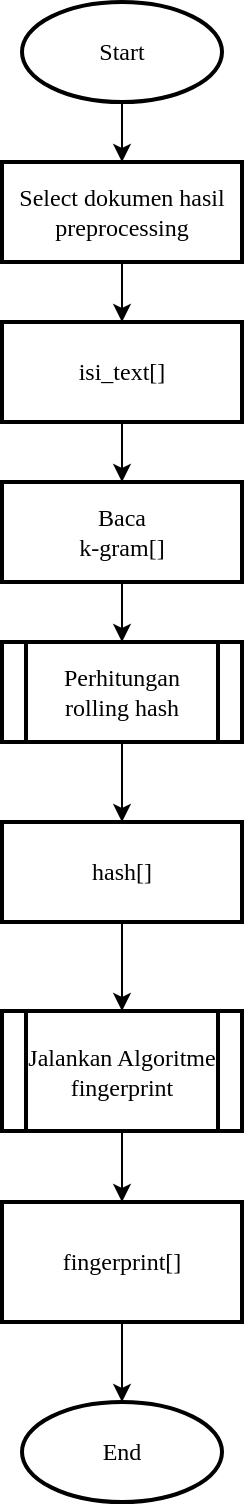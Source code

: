 <mxfile version="14.1.8" type="device"><diagram id="mmGOmV2uTZppDeGd3tcQ" name="Page-1"><mxGraphModel dx="1019" dy="555" grid="1" gridSize="10" guides="1" tooltips="1" connect="1" arrows="1" fold="1" page="1" pageScale="1" pageWidth="827" pageHeight="1169" math="0" shadow="0"><root><mxCell id="0"/><mxCell id="1" parent="0"/><mxCell id="jg6JC1Z_u6fM9v333R3z-3" value="" style="edgeStyle=orthogonalEdgeStyle;rounded=0;orthogonalLoop=1;jettySize=auto;html=1;" parent="1" source="jg6JC1Z_u6fM9v333R3z-1" target="jg6JC1Z_u6fM9v333R3z-2" edge="1"><mxGeometry relative="1" as="geometry"/></mxCell><mxCell id="jg6JC1Z_u6fM9v333R3z-1" value="&lt;font face=&quot;Times New Roman&quot;&gt;Start&lt;/font&gt;" style="strokeWidth=2;html=1;shape=mxgraph.flowchart.start_1;whiteSpace=wrap;" parent="1" vertex="1"><mxGeometry x="380" y="50" width="100" height="50" as="geometry"/></mxCell><mxCell id="jg6JC1Z_u6fM9v333R3z-5" value="" style="edgeStyle=orthogonalEdgeStyle;rounded=0;orthogonalLoop=1;jettySize=auto;html=1;" parent="1" source="jg6JC1Z_u6fM9v333R3z-2" target="jg6JC1Z_u6fM9v333R3z-4" edge="1"><mxGeometry relative="1" as="geometry"/></mxCell><mxCell id="jg6JC1Z_u6fM9v333R3z-2" value="&lt;font face=&quot;Times New Roman&quot;&gt;Select dokumen hasil preprocessing&lt;/font&gt;" style="whiteSpace=wrap;html=1;strokeWidth=2;" parent="1" vertex="1"><mxGeometry x="370" y="130" width="120" height="50" as="geometry"/></mxCell><mxCell id="jg6JC1Z_u6fM9v333R3z-7" value="" style="edgeStyle=orthogonalEdgeStyle;rounded=0;orthogonalLoop=1;jettySize=auto;html=1;" parent="1" source="jg6JC1Z_u6fM9v333R3z-4" target="jg6JC1Z_u6fM9v333R3z-6" edge="1"><mxGeometry relative="1" as="geometry"/></mxCell><mxCell id="jg6JC1Z_u6fM9v333R3z-4" value="&lt;font face=&quot;Times New Roman&quot;&gt;isi_text[]&lt;/font&gt;" style="whiteSpace=wrap;html=1;strokeWidth=2;" parent="1" vertex="1"><mxGeometry x="370" y="210" width="120" height="50" as="geometry"/></mxCell><mxCell id="jg6JC1Z_u6fM9v333R3z-9" value="" style="edgeStyle=orthogonalEdgeStyle;rounded=0;orthogonalLoop=1;jettySize=auto;html=1;" parent="1" source="jg6JC1Z_u6fM9v333R3z-6" target="jg6JC1Z_u6fM9v333R3z-8" edge="1"><mxGeometry relative="1" as="geometry"/></mxCell><mxCell id="jg6JC1Z_u6fM9v333R3z-6" value="&lt;font face=&quot;Times New Roman&quot;&gt;Baca&lt;br&gt;k-gram[]&lt;/font&gt;" style="whiteSpace=wrap;html=1;strokeWidth=2;" parent="1" vertex="1"><mxGeometry x="370" y="290" width="120" height="50" as="geometry"/></mxCell><mxCell id="jg6JC1Z_u6fM9v333R3z-11" value="" style="edgeStyle=orthogonalEdgeStyle;rounded=0;orthogonalLoop=1;jettySize=auto;html=1;" parent="1" source="jg6JC1Z_u6fM9v333R3z-8" target="jg6JC1Z_u6fM9v333R3z-10" edge="1"><mxGeometry relative="1" as="geometry"/></mxCell><mxCell id="jg6JC1Z_u6fM9v333R3z-8" value="&lt;font face=&quot;Times New Roman&quot;&gt;Perhitungan&lt;br&gt;rolling hash&lt;/font&gt;" style="shape=process;whiteSpace=wrap;html=1;backgroundOutline=1;strokeWidth=2;" parent="1" vertex="1"><mxGeometry x="370" y="370" width="120" height="50" as="geometry"/></mxCell><mxCell id="jg6JC1Z_u6fM9v333R3z-13" value="" style="edgeStyle=orthogonalEdgeStyle;rounded=0;orthogonalLoop=1;jettySize=auto;html=1;" parent="1" source="jg6JC1Z_u6fM9v333R3z-10" target="jg6JC1Z_u6fM9v333R3z-12" edge="1"><mxGeometry relative="1" as="geometry"/></mxCell><mxCell id="jg6JC1Z_u6fM9v333R3z-10" value="&lt;font face=&quot;Times New Roman&quot;&gt;hash[]&lt;/font&gt;" style="whiteSpace=wrap;html=1;strokeWidth=2;" parent="1" vertex="1"><mxGeometry x="370" y="460" width="120" height="50" as="geometry"/></mxCell><mxCell id="jg6JC1Z_u6fM9v333R3z-15" value="" style="edgeStyle=orthogonalEdgeStyle;rounded=0;orthogonalLoop=1;jettySize=auto;html=1;" parent="1" source="jg6JC1Z_u6fM9v333R3z-12" target="jg6JC1Z_u6fM9v333R3z-14" edge="1"><mxGeometry relative="1" as="geometry"/></mxCell><mxCell id="jg6JC1Z_u6fM9v333R3z-12" value="&lt;font face=&quot;Times New Roman&quot;&gt;Jalankan Algoritme&lt;br&gt;fingerprint&lt;br&gt;&lt;/font&gt;" style="shape=process;whiteSpace=wrap;html=1;backgroundOutline=1;strokeWidth=2;" parent="1" vertex="1"><mxGeometry x="370" y="554.5" width="120" height="60" as="geometry"/></mxCell><mxCell id="jg6JC1Z_u6fM9v333R3z-17" style="edgeStyle=orthogonalEdgeStyle;rounded=0;orthogonalLoop=1;jettySize=auto;html=1;" parent="1" source="jg6JC1Z_u6fM9v333R3z-14" target="jg6JC1Z_u6fM9v333R3z-16" edge="1"><mxGeometry relative="1" as="geometry"/></mxCell><mxCell id="jg6JC1Z_u6fM9v333R3z-14" value="&lt;font face=&quot;Times New Roman&quot;&gt;fingerprint[]&lt;/font&gt;" style="whiteSpace=wrap;html=1;strokeWidth=2;" parent="1" vertex="1"><mxGeometry x="370" y="650" width="120" height="60" as="geometry"/></mxCell><mxCell id="jg6JC1Z_u6fM9v333R3z-16" value="&lt;font face=&quot;Times New Roman&quot;&gt;End&lt;/font&gt;" style="strokeWidth=2;html=1;shape=mxgraph.flowchart.start_1;whiteSpace=wrap;" parent="1" vertex="1"><mxGeometry x="380" y="750" width="100" height="50" as="geometry"/></mxCell></root></mxGraphModel></diagram></mxfile>